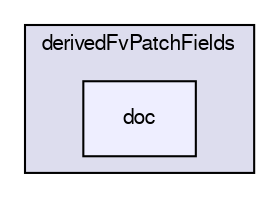 digraph "src/thermophysicalModels/basic/derivedFvPatchFields/doc" {
  bgcolor=transparent;
  compound=true
  node [ fontsize="10", fontname="FreeSans"];
  edge [ labelfontsize="10", labelfontname="FreeSans"];
  subgraph clusterdir_e16043cb9392d2fae30028e527defb61 {
    graph [ bgcolor="#ddddee", pencolor="black", label="derivedFvPatchFields" fontname="FreeSans", fontsize="10", URL="dir_e16043cb9392d2fae30028e527defb61.html"]
  dir_105970a591504fa23bbd4852ae6e1a8b [shape=box, label="doc", style="filled", fillcolor="#eeeeff", pencolor="black", URL="dir_105970a591504fa23bbd4852ae6e1a8b.html"];
  }
}
